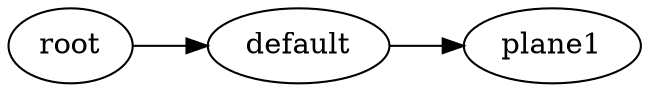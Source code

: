 digraph default {
	graph [rankdir=LR]
	root_1 [label=root href="javascript:s=&quot;\(\)\nNone&quot;; console.log(s); alert(s);"]
	default_2 [label=default href="javascript:s=&quot;\(&#x27;default&#x27;,\)\nPlanes&quot;; console.log(s); alert(s);" tooltip=Planes]
	plane1_3 [label=plane1 href="javascript:s=&quot;\(&#x27;default&#x27;,\ &#x27;plane1&#x27;\)\nBox&quot;; console.log(s); alert(s);" tooltip=Box]
	root_1 -> default_2
	default_2 -> plane1_3
}

